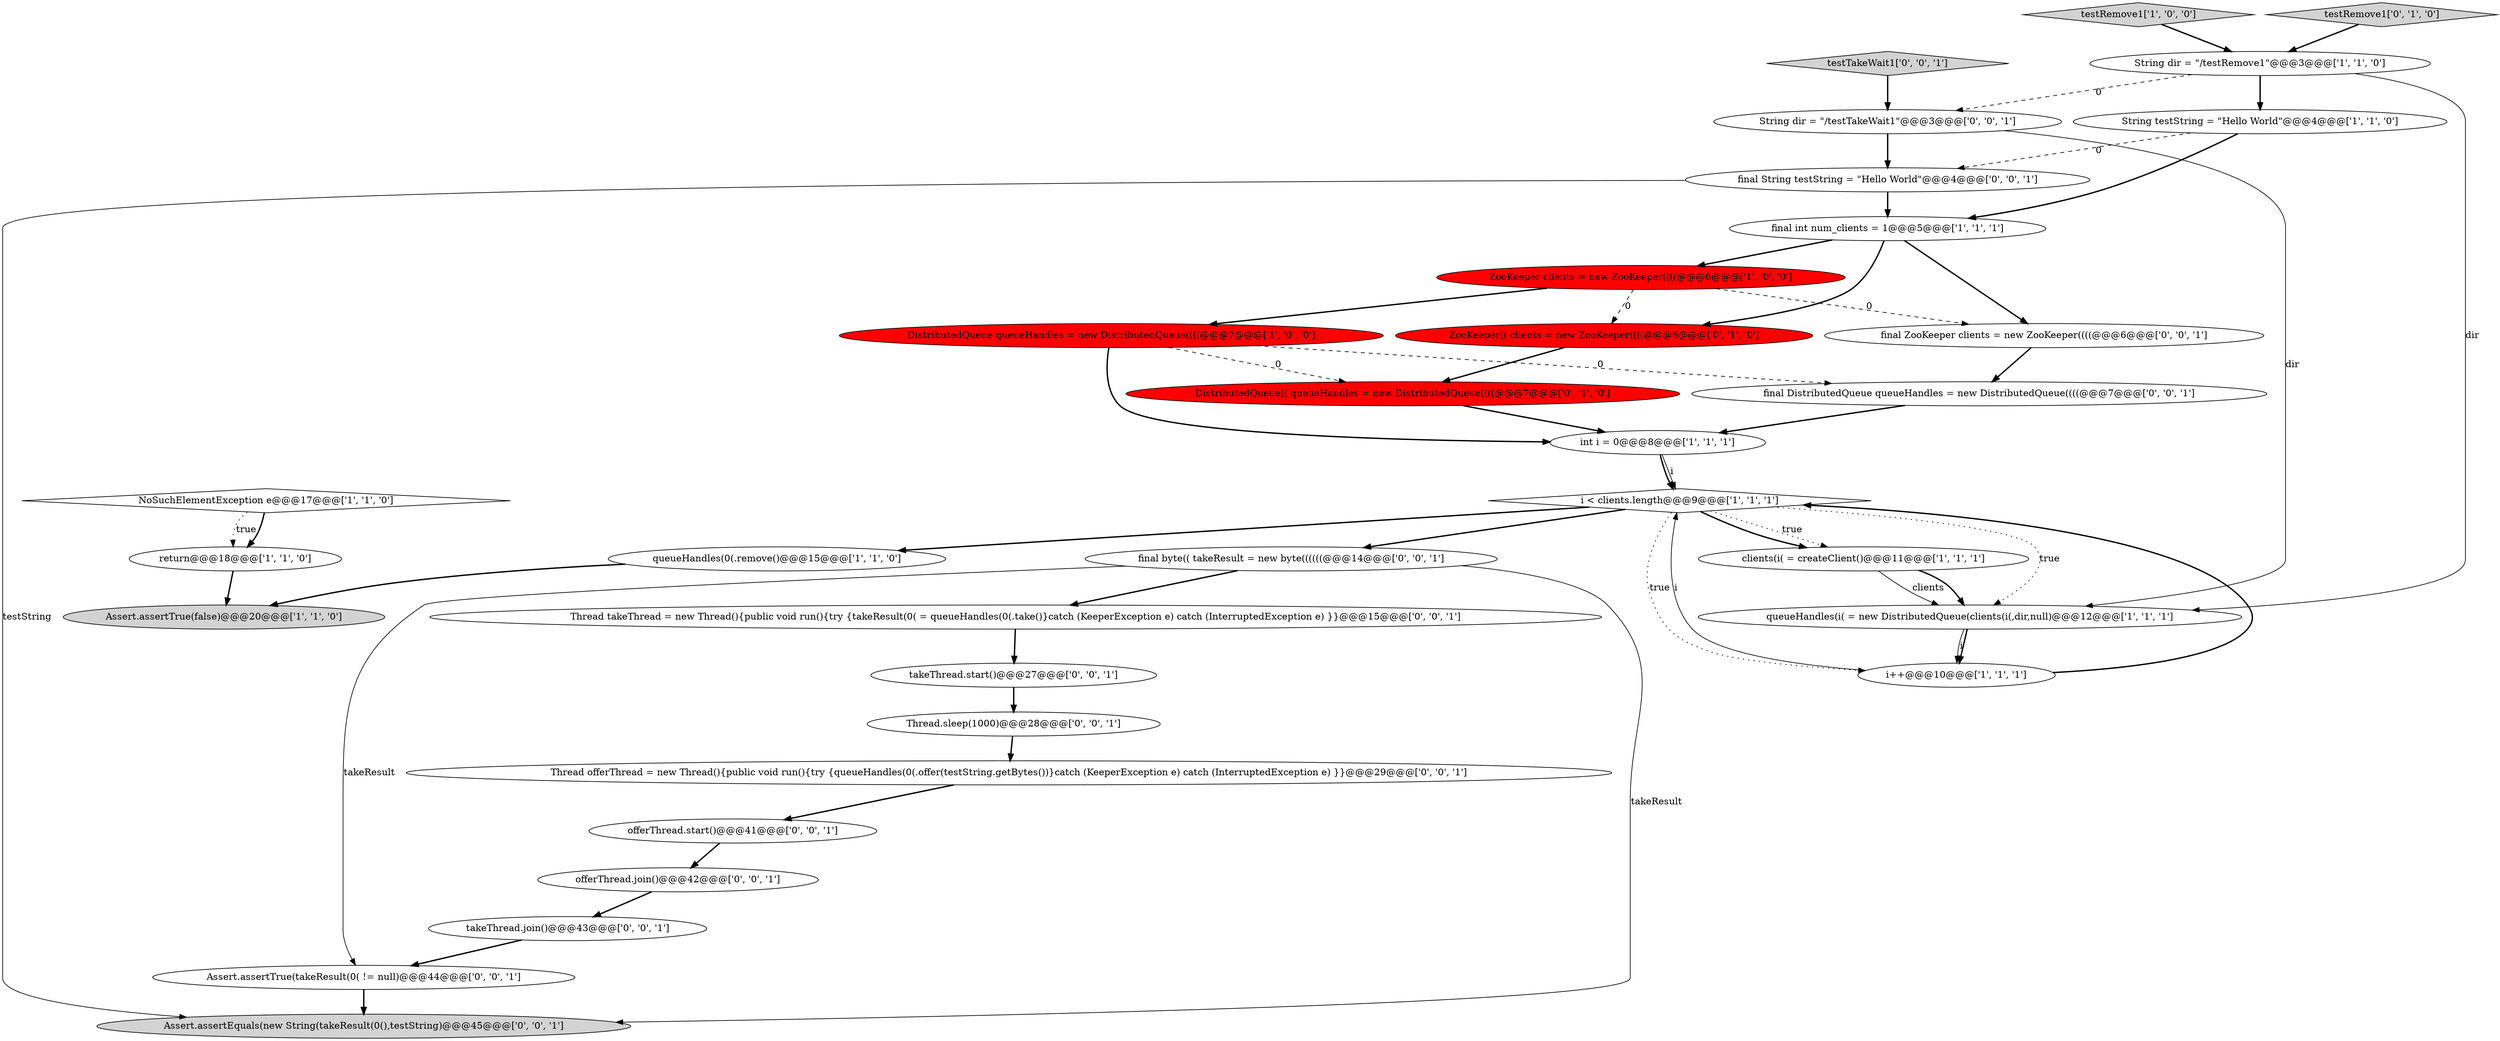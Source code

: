 digraph {
26 [style = filled, label = "final DistributedQueue queueHandles = new DistributedQueue((((@@@7@@@['0', '0', '1']", fillcolor = white, shape = ellipse image = "AAA0AAABBB3BBB"];
4 [style = filled, label = "final int num_clients = 1@@@5@@@['1', '1', '1']", fillcolor = white, shape = ellipse image = "AAA0AAABBB1BBB"];
19 [style = filled, label = "Assert.assertTrue(takeResult(0( != null)@@@44@@@['0', '0', '1']", fillcolor = white, shape = ellipse image = "AAA0AAABBB3BBB"];
5 [style = filled, label = "testRemove1['1', '0', '0']", fillcolor = lightgray, shape = diamond image = "AAA0AAABBB1BBB"];
28 [style = filled, label = "final String testString = \"Hello World\"@@@4@@@['0', '0', '1']", fillcolor = white, shape = ellipse image = "AAA0AAABBB3BBB"];
13 [style = filled, label = "queueHandles(i( = new DistributedQueue(clients(i(,dir,null)@@@12@@@['1', '1', '1']", fillcolor = white, shape = ellipse image = "AAA0AAABBB1BBB"];
7 [style = filled, label = "queueHandles(0(.remove()@@@15@@@['1', '1', '0']", fillcolor = white, shape = ellipse image = "AAA0AAABBB1BBB"];
14 [style = filled, label = "clients(i( = createClient()@@@11@@@['1', '1', '1']", fillcolor = white, shape = ellipse image = "AAA0AAABBB1BBB"];
30 [style = filled, label = "takeThread.join()@@@43@@@['0', '0', '1']", fillcolor = white, shape = ellipse image = "AAA0AAABBB3BBB"];
27 [style = filled, label = "testTakeWait1['0', '0', '1']", fillcolor = lightgray, shape = diamond image = "AAA0AAABBB3BBB"];
31 [style = filled, label = "takeThread.start()@@@27@@@['0', '0', '1']", fillcolor = white, shape = ellipse image = "AAA0AAABBB3BBB"];
18 [style = filled, label = "Thread takeThread = new Thread(){public void run(){try {takeResult(0( = queueHandles(0(.take()}catch (KeeperException e) catch (InterruptedException e) }}@@@15@@@['0', '0', '1']", fillcolor = white, shape = ellipse image = "AAA0AAABBB3BBB"];
12 [style = filled, label = "i++@@@10@@@['1', '1', '1']", fillcolor = white, shape = ellipse image = "AAA0AAABBB1BBB"];
29 [style = filled, label = "String dir = \"/testTakeWait1\"@@@3@@@['0', '0', '1']", fillcolor = white, shape = ellipse image = "AAA0AAABBB3BBB"];
8 [style = filled, label = "int i = 0@@@8@@@['1', '1', '1']", fillcolor = white, shape = ellipse image = "AAA0AAABBB1BBB"];
17 [style = filled, label = "DistributedQueue(( queueHandles = new DistributedQueue((((@@@7@@@['0', '1', '0']", fillcolor = red, shape = ellipse image = "AAA1AAABBB2BBB"];
6 [style = filled, label = "return@@@18@@@['1', '1', '0']", fillcolor = white, shape = ellipse image = "AAA0AAABBB1BBB"];
3 [style = filled, label = "String testString = \"Hello World\"@@@4@@@['1', '1', '0']", fillcolor = white, shape = ellipse image = "AAA0AAABBB1BBB"];
11 [style = filled, label = "ZooKeeper clients = new ZooKeeper((((@@@6@@@['1', '0', '0']", fillcolor = red, shape = ellipse image = "AAA1AAABBB1BBB"];
9 [style = filled, label = "i < clients.length@@@9@@@['1', '1', '1']", fillcolor = white, shape = diamond image = "AAA0AAABBB1BBB"];
23 [style = filled, label = "Assert.assertEquals(new String(takeResult(0(),testString)@@@45@@@['0', '0', '1']", fillcolor = lightgray, shape = ellipse image = "AAA0AAABBB3BBB"];
0 [style = filled, label = "String dir = \"/testRemove1\"@@@3@@@['1', '1', '0']", fillcolor = white, shape = ellipse image = "AAA0AAABBB1BBB"];
24 [style = filled, label = "offerThread.start()@@@41@@@['0', '0', '1']", fillcolor = white, shape = ellipse image = "AAA0AAABBB3BBB"];
10 [style = filled, label = "NoSuchElementException e@@@17@@@['1', '1', '0']", fillcolor = white, shape = diamond image = "AAA0AAABBB1BBB"];
15 [style = filled, label = "ZooKeeper(( clients = new ZooKeeper((((@@@6@@@['0', '1', '0']", fillcolor = red, shape = ellipse image = "AAA1AAABBB2BBB"];
21 [style = filled, label = "Thread.sleep(1000)@@@28@@@['0', '0', '1']", fillcolor = white, shape = ellipse image = "AAA0AAABBB3BBB"];
22 [style = filled, label = "final byte(( takeResult = new byte((((((@@@14@@@['0', '0', '1']", fillcolor = white, shape = ellipse image = "AAA0AAABBB3BBB"];
16 [style = filled, label = "testRemove1['0', '1', '0']", fillcolor = lightgray, shape = diamond image = "AAA0AAABBB2BBB"];
1 [style = filled, label = "DistributedQueue queueHandles = new DistributedQueue((((@@@7@@@['1', '0', '0']", fillcolor = red, shape = ellipse image = "AAA1AAABBB1BBB"];
25 [style = filled, label = "Thread offerThread = new Thread(){public void run(){try {queueHandles(0(.offer(testString.getBytes())}catch (KeeperException e) catch (InterruptedException e) }}@@@29@@@['0', '0', '1']", fillcolor = white, shape = ellipse image = "AAA0AAABBB3BBB"];
32 [style = filled, label = "offerThread.join()@@@42@@@['0', '0', '1']", fillcolor = white, shape = ellipse image = "AAA0AAABBB3BBB"];
20 [style = filled, label = "final ZooKeeper clients = new ZooKeeper((((@@@6@@@['0', '0', '1']", fillcolor = white, shape = ellipse image = "AAA0AAABBB3BBB"];
2 [style = filled, label = "Assert.assertTrue(false)@@@20@@@['1', '1', '0']", fillcolor = lightgray, shape = ellipse image = "AAA0AAABBB1BBB"];
9->22 [style = bold, label=""];
0->3 [style = bold, label=""];
17->8 [style = bold, label=""];
18->31 [style = bold, label=""];
12->9 [style = solid, label="i"];
16->0 [style = bold, label=""];
9->12 [style = dotted, label="true"];
10->6 [style = dotted, label="true"];
3->28 [style = dashed, label="0"];
1->8 [style = bold, label=""];
11->20 [style = dashed, label="0"];
14->13 [style = solid, label="clients"];
11->1 [style = bold, label=""];
11->15 [style = dashed, label="0"];
20->26 [style = bold, label=""];
1->26 [style = dashed, label="0"];
0->13 [style = solid, label="dir"];
4->15 [style = bold, label=""];
24->32 [style = bold, label=""];
29->13 [style = solid, label="dir"];
26->8 [style = bold, label=""];
31->21 [style = bold, label=""];
21->25 [style = bold, label=""];
28->23 [style = solid, label="testString"];
9->7 [style = bold, label=""];
12->9 [style = bold, label=""];
32->30 [style = bold, label=""];
8->9 [style = solid, label="i"];
3->4 [style = bold, label=""];
10->6 [style = bold, label=""];
9->14 [style = dotted, label="true"];
13->12 [style = solid, label="i"];
6->2 [style = bold, label=""];
29->28 [style = bold, label=""];
22->19 [style = solid, label="takeResult"];
25->24 [style = bold, label=""];
30->19 [style = bold, label=""];
15->17 [style = bold, label=""];
22->18 [style = bold, label=""];
1->17 [style = dashed, label="0"];
13->12 [style = bold, label=""];
22->23 [style = solid, label="takeResult"];
5->0 [style = bold, label=""];
7->2 [style = bold, label=""];
19->23 [style = bold, label=""];
9->13 [style = dotted, label="true"];
0->29 [style = dashed, label="0"];
4->20 [style = bold, label=""];
8->9 [style = bold, label=""];
9->14 [style = bold, label=""];
14->13 [style = bold, label=""];
27->29 [style = bold, label=""];
4->11 [style = bold, label=""];
28->4 [style = bold, label=""];
}
